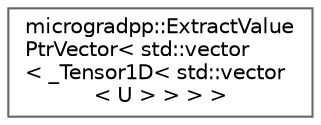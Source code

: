 digraph "Graphical Class Hierarchy"
{
 // LATEX_PDF_SIZE
  bgcolor="transparent";
  edge [fontname=Helvetica,fontsize=10,labelfontname=Helvetica,labelfontsize=10];
  node [fontname=Helvetica,fontsize=10,shape=box,height=0.2,width=0.4];
  rankdir="LR";
  Node0 [id="Node000000",label="microgradpp::ExtractValue\lPtrVector\< std::vector\l\< _Tensor1D\< std::vector\l\< U \> \> \> \>",height=0.2,width=0.4,color="grey40", fillcolor="white", style="filled",URL="$structmicrogradpp_1_1_extract_value_ptr_vector_3_01std_1_1vector_3_01___tensor1_d_3_01std_1_1vector_3_01_u_01_4_01_4_01_4_01_4.html",tooltip=" "];
}
